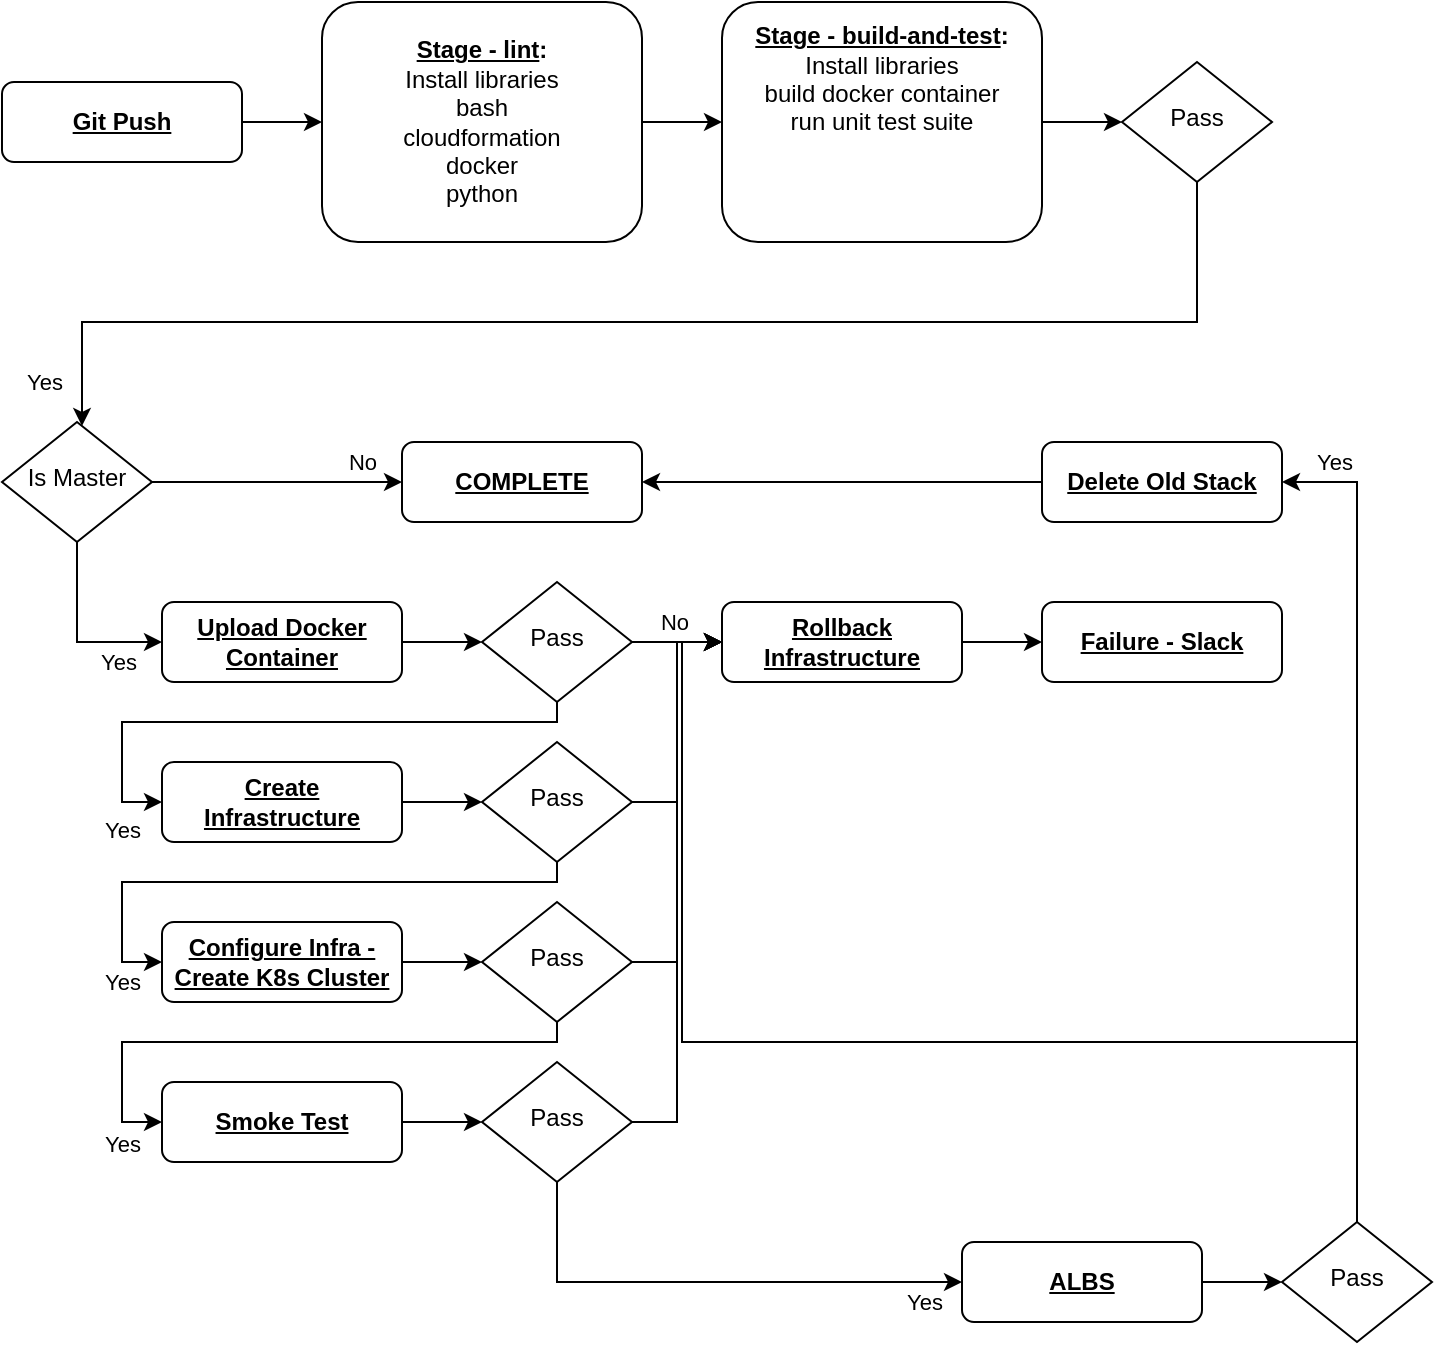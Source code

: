 <mxfile version="18.0.6" type="device"><diagram id="C5RBs43oDa-KdzZeNtuy" name="Page-1"><mxGraphModel dx="1426" dy="852" grid="1" gridSize="10" guides="1" tooltips="1" connect="1" arrows="1" fold="1" page="1" pageScale="1" pageWidth="827" pageHeight="1169" math="0" shadow="0"><root><mxCell id="WIyWlLk6GJQsqaUBKTNV-0"/><mxCell id="WIyWlLk6GJQsqaUBKTNV-1" parent="WIyWlLk6GJQsqaUBKTNV-0"/><mxCell id="Rs7eoe6wcjswB2rvAZAv-16" style="edgeStyle=orthogonalEdgeStyle;rounded=0;orthogonalLoop=1;jettySize=auto;html=1;" parent="WIyWlLk6GJQsqaUBKTNV-1" source="Rs7eoe6wcjswB2rvAZAv-0" target="Rs7eoe6wcjswB2rvAZAv-1" edge="1"><mxGeometry relative="1" as="geometry"/></mxCell><mxCell id="Rs7eoe6wcjswB2rvAZAv-0" value="&lt;b&gt;&lt;u&gt;Git Push&lt;/u&gt;&lt;/b&gt;" style="rounded=1;whiteSpace=wrap;html=1;fontSize=12;glass=0;strokeWidth=1;shadow=0;" parent="WIyWlLk6GJQsqaUBKTNV-1" vertex="1"><mxGeometry x="40" y="80" width="120" height="40" as="geometry"/></mxCell><mxCell id="Rs7eoe6wcjswB2rvAZAv-15" style="edgeStyle=orthogonalEdgeStyle;rounded=0;orthogonalLoop=1;jettySize=auto;html=1;entryX=0;entryY=0.5;entryDx=0;entryDy=0;" parent="WIyWlLk6GJQsqaUBKTNV-1" source="Rs7eoe6wcjswB2rvAZAv-1" target="Rs7eoe6wcjswB2rvAZAv-8" edge="1"><mxGeometry relative="1" as="geometry"/></mxCell><mxCell id="Rs7eoe6wcjswB2rvAZAv-1" value="&lt;b&gt;&lt;u&gt;Stage - lint&lt;/u&gt;:&lt;br&gt;&lt;/b&gt;Install libraries&lt;br&gt;bash&lt;br&gt;cloudformation&lt;br&gt;docker&lt;br&gt;python&lt;br&gt;" style="rounded=1;whiteSpace=wrap;html=1;fontSize=12;glass=0;strokeWidth=1;shadow=0;" parent="WIyWlLk6GJQsqaUBKTNV-1" vertex="1"><mxGeometry x="200" y="40" width="160" height="120" as="geometry"/></mxCell><mxCell id="Rs7eoe6wcjswB2rvAZAv-2" value="&lt;b&gt;&lt;u&gt;Failure - Slack&lt;/u&gt;&lt;/b&gt;" style="rounded=1;whiteSpace=wrap;html=1;fontSize=12;glass=0;strokeWidth=1;shadow=0;" parent="WIyWlLk6GJQsqaUBKTNV-1" vertex="1"><mxGeometry x="560" y="340" width="120" height="40" as="geometry"/></mxCell><mxCell id="Rs7eoe6wcjswB2rvAZAv-3" value="&lt;b&gt;&lt;u&gt;COMPLETE&lt;/u&gt;&lt;/b&gt;" style="rounded=1;whiteSpace=wrap;html=1;fontSize=12;glass=0;strokeWidth=1;shadow=0;" parent="WIyWlLk6GJQsqaUBKTNV-1" vertex="1"><mxGeometry x="240" y="260" width="120" height="40" as="geometry"/></mxCell><mxCell id="Rs7eoe6wcjswB2rvAZAv-17" style="edgeStyle=orthogonalEdgeStyle;rounded=0;orthogonalLoop=1;jettySize=auto;html=1;" parent="WIyWlLk6GJQsqaUBKTNV-1" source="Rs7eoe6wcjswB2rvAZAv-8" target="Rs7eoe6wcjswB2rvAZAv-12" edge="1"><mxGeometry relative="1" as="geometry"/></mxCell><mxCell id="Rs7eoe6wcjswB2rvAZAv-8" value="&lt;b&gt;&lt;u&gt;Stage - build-and-test&lt;/u&gt;:&lt;br&gt;&lt;/b&gt;Install libraries&lt;br&gt;build docker container&lt;br&gt;run unit test suite&lt;br&gt;&lt;br&gt;&lt;br&gt;&lt;br&gt;" style="rounded=1;whiteSpace=wrap;html=1;fontSize=12;glass=0;strokeWidth=1;shadow=0;" parent="WIyWlLk6GJQsqaUBKTNV-1" vertex="1"><mxGeometry x="400" y="40" width="160" height="120" as="geometry"/></mxCell><mxCell id="Rs7eoe6wcjswB2rvAZAv-19" style="edgeStyle=orthogonalEdgeStyle;rounded=0;orthogonalLoop=1;jettySize=auto;html=1;" parent="WIyWlLk6GJQsqaUBKTNV-1" source="Rs7eoe6wcjswB2rvAZAv-12" target="Rs7eoe6wcjswB2rvAZAv-18" edge="1"><mxGeometry relative="1" as="geometry"><Array as="points"><mxPoint x="638" y="200"/><mxPoint x="80" y="200"/></Array></mxGeometry></mxCell><mxCell id="Rs7eoe6wcjswB2rvAZAv-20" value="Yes" style="edgeLabel;html=1;align=center;verticalAlign=middle;resizable=0;points=[];" parent="Rs7eoe6wcjswB2rvAZAv-19" vertex="1" connectable="0"><mxGeometry x="0.745" relative="1" as="geometry"><mxPoint x="-54" y="30" as="offset"/></mxGeometry></mxCell><mxCell id="Rs7eoe6wcjswB2rvAZAv-12" value="Pass" style="rhombus;whiteSpace=wrap;html=1;shadow=0;fontFamily=Helvetica;fontSize=12;align=center;strokeWidth=1;spacing=6;spacingTop=-4;" parent="WIyWlLk6GJQsqaUBKTNV-1" vertex="1"><mxGeometry x="600" y="70" width="75" height="60" as="geometry"/></mxCell><mxCell id="Rs7eoe6wcjswB2rvAZAv-23" style="edgeStyle=orthogonalEdgeStyle;rounded=0;orthogonalLoop=1;jettySize=auto;html=1;" parent="WIyWlLk6GJQsqaUBKTNV-1" source="Rs7eoe6wcjswB2rvAZAv-18" target="Rs7eoe6wcjswB2rvAZAv-3" edge="1"><mxGeometry relative="1" as="geometry"/></mxCell><mxCell id="Rs7eoe6wcjswB2rvAZAv-24" value="No" style="edgeLabel;html=1;align=center;verticalAlign=middle;resizable=0;points=[];" parent="Rs7eoe6wcjswB2rvAZAv-23" vertex="1" connectable="0"><mxGeometry x="0.151" y="-3" relative="1" as="geometry"><mxPoint x="33" y="-13" as="offset"/></mxGeometry></mxCell><mxCell id="Rs7eoe6wcjswB2rvAZAv-26" style="edgeStyle=orthogonalEdgeStyle;rounded=0;orthogonalLoop=1;jettySize=auto;html=1;entryX=0;entryY=0.5;entryDx=0;entryDy=0;" parent="WIyWlLk6GJQsqaUBKTNV-1" source="Rs7eoe6wcjswB2rvAZAv-18" target="Rs7eoe6wcjswB2rvAZAv-25" edge="1"><mxGeometry relative="1" as="geometry"><Array as="points"><mxPoint x="78" y="360"/></Array></mxGeometry></mxCell><mxCell id="Rs7eoe6wcjswB2rvAZAv-49" value="Yes" style="edgeLabel;html=1;align=center;verticalAlign=middle;resizable=0;points=[];" parent="Rs7eoe6wcjswB2rvAZAv-26" vertex="1" connectable="0"><mxGeometry x="0.503" y="4" relative="1" as="geometry"><mxPoint x="1" y="14" as="offset"/></mxGeometry></mxCell><mxCell id="Rs7eoe6wcjswB2rvAZAv-18" value="Is Master" style="rhombus;whiteSpace=wrap;html=1;shadow=0;fontFamily=Helvetica;fontSize=12;align=center;strokeWidth=1;spacing=6;spacingTop=-4;" parent="WIyWlLk6GJQsqaUBKTNV-1" vertex="1"><mxGeometry x="40" y="250" width="75" height="60" as="geometry"/></mxCell><mxCell id="Rs7eoe6wcjswB2rvAZAv-30" style="edgeStyle=orthogonalEdgeStyle;rounded=0;orthogonalLoop=1;jettySize=auto;html=1;" parent="WIyWlLk6GJQsqaUBKTNV-1" source="Rs7eoe6wcjswB2rvAZAv-25" target="Rs7eoe6wcjswB2rvAZAv-29" edge="1"><mxGeometry relative="1" as="geometry"/></mxCell><mxCell id="Rs7eoe6wcjswB2rvAZAv-25" value="&lt;b&gt;&lt;u&gt;Upload Docker Container&lt;/u&gt;&lt;/b&gt;" style="rounded=1;whiteSpace=wrap;html=1;fontSize=12;glass=0;strokeWidth=1;shadow=0;" parent="WIyWlLk6GJQsqaUBKTNV-1" vertex="1"><mxGeometry x="120" y="340" width="120" height="40" as="geometry"/></mxCell><mxCell id="Rs7eoe6wcjswB2rvAZAv-35" style="edgeStyle=orthogonalEdgeStyle;rounded=0;orthogonalLoop=1;jettySize=auto;html=1;entryX=0;entryY=0.5;entryDx=0;entryDy=0;" parent="WIyWlLk6GJQsqaUBKTNV-1" source="Rs7eoe6wcjswB2rvAZAv-29" target="Rs7eoe6wcjswB2rvAZAv-34" edge="1"><mxGeometry relative="1" as="geometry"/></mxCell><mxCell id="Rs7eoe6wcjswB2rvAZAv-36" value="No" style="edgeLabel;html=1;align=center;verticalAlign=middle;resizable=0;points=[];" parent="Rs7eoe6wcjswB2rvAZAv-35" vertex="1" connectable="0"><mxGeometry x="-0.067" relative="1" as="geometry"><mxPoint y="-10" as="offset"/></mxGeometry></mxCell><mxCell id="Rs7eoe6wcjswB2rvAZAv-39" style="edgeStyle=orthogonalEdgeStyle;rounded=0;orthogonalLoop=1;jettySize=auto;html=1;entryX=0;entryY=0.5;entryDx=0;entryDy=0;" parent="WIyWlLk6GJQsqaUBKTNV-1" source="Rs7eoe6wcjswB2rvAZAv-29" target="Rs7eoe6wcjswB2rvAZAv-38" edge="1"><mxGeometry relative="1" as="geometry"><Array as="points"><mxPoint x="318" y="400"/><mxPoint x="100" y="400"/><mxPoint x="100" y="440"/></Array></mxGeometry></mxCell><mxCell id="Rs7eoe6wcjswB2rvAZAv-47" value="Yes" style="edgeLabel;html=1;align=center;verticalAlign=middle;resizable=0;points=[];" parent="Rs7eoe6wcjswB2rvAZAv-39" vertex="1" connectable="0"><mxGeometry x="0.662" y="-2" relative="1" as="geometry"><mxPoint x="2" y="42" as="offset"/></mxGeometry></mxCell><mxCell id="Rs7eoe6wcjswB2rvAZAv-29" value="Pass" style="rhombus;whiteSpace=wrap;html=1;shadow=0;fontFamily=Helvetica;fontSize=12;align=center;strokeWidth=1;spacing=6;spacingTop=-4;" parent="WIyWlLk6GJQsqaUBKTNV-1" vertex="1"><mxGeometry x="280" y="330" width="75" height="60" as="geometry"/></mxCell><mxCell id="Rs7eoe6wcjswB2rvAZAv-37" style="edgeStyle=orthogonalEdgeStyle;rounded=0;orthogonalLoop=1;jettySize=auto;html=1;" parent="WIyWlLk6GJQsqaUBKTNV-1" source="Rs7eoe6wcjswB2rvAZAv-34" target="Rs7eoe6wcjswB2rvAZAv-2" edge="1"><mxGeometry relative="1" as="geometry"/></mxCell><mxCell id="Rs7eoe6wcjswB2rvAZAv-34" value="&lt;b&gt;&lt;u&gt;Rollback Infrastructure&lt;/u&gt;&lt;/b&gt;" style="rounded=1;whiteSpace=wrap;html=1;fontSize=12;glass=0;strokeWidth=1;shadow=0;" parent="WIyWlLk6GJQsqaUBKTNV-1" vertex="1"><mxGeometry x="400" y="340" width="120" height="40" as="geometry"/></mxCell><mxCell id="Rs7eoe6wcjswB2rvAZAv-50" style="edgeStyle=orthogonalEdgeStyle;rounded=0;orthogonalLoop=1;jettySize=auto;html=1;" parent="WIyWlLk6GJQsqaUBKTNV-1" source="Rs7eoe6wcjswB2rvAZAv-38" target="Rs7eoe6wcjswB2rvAZAv-43" edge="1"><mxGeometry relative="1" as="geometry"/></mxCell><mxCell id="Rs7eoe6wcjswB2rvAZAv-38" value="&lt;b&gt;&lt;u&gt;Create Infrastructure&lt;/u&gt;&lt;/b&gt;" style="rounded=1;whiteSpace=wrap;html=1;fontSize=12;glass=0;strokeWidth=1;shadow=0;" parent="WIyWlLk6GJQsqaUBKTNV-1" vertex="1"><mxGeometry x="120" y="420" width="120" height="40" as="geometry"/></mxCell><mxCell id="Rs7eoe6wcjswB2rvAZAv-41" style="edgeStyle=orthogonalEdgeStyle;rounded=0;orthogonalLoop=1;jettySize=auto;html=1;entryX=0;entryY=0.5;entryDx=0;entryDy=0;" parent="WIyWlLk6GJQsqaUBKTNV-1" source="Rs7eoe6wcjswB2rvAZAv-43" target="Rs7eoe6wcjswB2rvAZAv-34" edge="1"><mxGeometry relative="1" as="geometry"><mxPoint x="400" y="460" as="targetPoint"/></mxGeometry></mxCell><mxCell id="Rs7eoe6wcjswB2rvAZAv-54" style="edgeStyle=orthogonalEdgeStyle;rounded=0;orthogonalLoop=1;jettySize=auto;html=1;entryX=0;entryY=0.5;entryDx=0;entryDy=0;" parent="WIyWlLk6GJQsqaUBKTNV-1" source="Rs7eoe6wcjswB2rvAZAv-43" target="Rs7eoe6wcjswB2rvAZAv-52" edge="1"><mxGeometry relative="1" as="geometry"><Array as="points"><mxPoint x="318" y="480"/><mxPoint x="100" y="480"/><mxPoint x="100" y="520"/></Array></mxGeometry></mxCell><mxCell id="Rs7eoe6wcjswB2rvAZAv-55" value="Yes" style="edgeLabel;html=1;align=center;verticalAlign=middle;resizable=0;points=[];" parent="Rs7eoe6wcjswB2rvAZAv-54" vertex="1" connectable="0"><mxGeometry x="0.777" relative="1" as="geometry"><mxPoint y="22" as="offset"/></mxGeometry></mxCell><mxCell id="Rs7eoe6wcjswB2rvAZAv-43" value="Pass" style="rhombus;whiteSpace=wrap;html=1;shadow=0;fontFamily=Helvetica;fontSize=12;align=center;strokeWidth=1;spacing=6;spacingTop=-4;" parent="WIyWlLk6GJQsqaUBKTNV-1" vertex="1"><mxGeometry x="280" y="410" width="75" height="60" as="geometry"/></mxCell><mxCell id="Rs7eoe6wcjswB2rvAZAv-51" style="edgeStyle=orthogonalEdgeStyle;rounded=0;orthogonalLoop=1;jettySize=auto;html=1;" parent="WIyWlLk6GJQsqaUBKTNV-1" source="Rs7eoe6wcjswB2rvAZAv-52" target="Rs7eoe6wcjswB2rvAZAv-53" edge="1"><mxGeometry relative="1" as="geometry"/></mxCell><mxCell id="Rs7eoe6wcjswB2rvAZAv-52" value="&lt;b&gt;&lt;u&gt;Configure Infra - Create K8s Cluster&lt;/u&gt;&lt;/b&gt;" style="rounded=1;whiteSpace=wrap;html=1;fontSize=12;glass=0;strokeWidth=1;shadow=0;" parent="WIyWlLk6GJQsqaUBKTNV-1" vertex="1"><mxGeometry x="120" y="500" width="120" height="40" as="geometry"/></mxCell><mxCell id="Rs7eoe6wcjswB2rvAZAv-56" style="edgeStyle=orthogonalEdgeStyle;rounded=0;orthogonalLoop=1;jettySize=auto;html=1;entryX=0;entryY=0.5;entryDx=0;entryDy=0;" parent="WIyWlLk6GJQsqaUBKTNV-1" source="Rs7eoe6wcjswB2rvAZAv-53" target="Rs7eoe6wcjswB2rvAZAv-34" edge="1"><mxGeometry relative="1" as="geometry"/></mxCell><mxCell id="OLpdvQHpWxJVF2QrkokO-3" style="edgeStyle=orthogonalEdgeStyle;rounded=0;orthogonalLoop=1;jettySize=auto;html=1;entryX=0;entryY=0.5;entryDx=0;entryDy=0;" parent="WIyWlLk6GJQsqaUBKTNV-1" source="Rs7eoe6wcjswB2rvAZAv-53" target="2" edge="1"><mxGeometry relative="1" as="geometry"><Array as="points"><mxPoint x="318" y="560"/><mxPoint x="100" y="560"/><mxPoint x="100" y="600"/></Array></mxGeometry></mxCell><mxCell id="Rs7eoe6wcjswB2rvAZAv-53" value="Pass" style="rhombus;whiteSpace=wrap;html=1;shadow=0;fontFamily=Helvetica;fontSize=12;align=center;strokeWidth=1;spacing=6;spacingTop=-4;" parent="WIyWlLk6GJQsqaUBKTNV-1" vertex="1"><mxGeometry x="280" y="490" width="75" height="60" as="geometry"/></mxCell><mxCell id="Rs7eoe6wcjswB2rvAZAv-67" style="edgeStyle=orthogonalEdgeStyle;rounded=0;orthogonalLoop=1;jettySize=auto;html=1;entryX=0;entryY=0.5;entryDx=0;entryDy=0;" parent="WIyWlLk6GJQsqaUBKTNV-1" source="Rs7eoe6wcjswB2rvAZAv-64" target="Rs7eoe6wcjswB2rvAZAv-66" edge="1"><mxGeometry relative="1" as="geometry"/></mxCell><mxCell id="Rs7eoe6wcjswB2rvAZAv-64" value="&lt;b&gt;&lt;u&gt;ALBS&lt;/u&gt;&lt;/b&gt;" style="rounded=1;whiteSpace=wrap;html=1;fontSize=12;glass=0;strokeWidth=1;shadow=0;" parent="WIyWlLk6GJQsqaUBKTNV-1" vertex="1"><mxGeometry x="520" y="660" width="120" height="40" as="geometry"/></mxCell><mxCell id="Rs7eoe6wcjswB2rvAZAv-68" style="edgeStyle=orthogonalEdgeStyle;rounded=0;orthogonalLoop=1;jettySize=auto;html=1;entryX=0;entryY=0.5;entryDx=0;entryDy=0;" parent="WIyWlLk6GJQsqaUBKTNV-1" source="Rs7eoe6wcjswB2rvAZAv-66" target="Rs7eoe6wcjswB2rvAZAv-34" edge="1"><mxGeometry relative="1" as="geometry"><Array as="points"><mxPoint x="718" y="560"/><mxPoint x="380" y="560"/><mxPoint x="380" y="360"/></Array></mxGeometry></mxCell><mxCell id="Rs7eoe6wcjswB2rvAZAv-71" value="Yes" style="edgeStyle=orthogonalEdgeStyle;rounded=0;orthogonalLoop=1;jettySize=auto;html=1;entryX=1;entryY=0.5;entryDx=0;entryDy=0;" parent="WIyWlLk6GJQsqaUBKTNV-1" source="Rs7eoe6wcjswB2rvAZAv-66" target="Rs7eoe6wcjswB2rvAZAv-70" edge="1"><mxGeometry x="0.878" y="-10" relative="1" as="geometry"><mxPoint x="1" as="offset"/></mxGeometry></mxCell><mxCell id="Rs7eoe6wcjswB2rvAZAv-66" value="Pass" style="rhombus;whiteSpace=wrap;html=1;shadow=0;fontFamily=Helvetica;fontSize=12;align=center;strokeWidth=1;spacing=6;spacingTop=-4;" parent="WIyWlLk6GJQsqaUBKTNV-1" vertex="1"><mxGeometry x="680" y="650" width="75" height="60" as="geometry"/></mxCell><mxCell id="Rs7eoe6wcjswB2rvAZAv-72" style="edgeStyle=orthogonalEdgeStyle;rounded=0;orthogonalLoop=1;jettySize=auto;html=1;" parent="WIyWlLk6GJQsqaUBKTNV-1" source="Rs7eoe6wcjswB2rvAZAv-70" target="Rs7eoe6wcjswB2rvAZAv-3" edge="1"><mxGeometry relative="1" as="geometry"/></mxCell><mxCell id="Rs7eoe6wcjswB2rvAZAv-70" value="&lt;b&gt;&lt;u&gt;Delete Old Stack&lt;/u&gt;&lt;/b&gt;" style="rounded=1;whiteSpace=wrap;html=1;fontSize=12;glass=0;strokeWidth=1;shadow=0;" parent="WIyWlLk6GJQsqaUBKTNV-1" vertex="1"><mxGeometry x="560" y="260" width="120" height="40" as="geometry"/></mxCell><mxCell id="0" value="Yes" style="edgeLabel;html=1;align=center;verticalAlign=middle;resizable=0;points=[];" parent="WIyWlLk6GJQsqaUBKTNV-1" vertex="1" connectable="0"><mxGeometry x="100" y="610.5" as="geometry"/></mxCell><mxCell id="1" style="edgeStyle=orthogonalEdgeStyle;rounded=0;orthogonalLoop=1;jettySize=auto;html=1;" parent="WIyWlLk6GJQsqaUBKTNV-1" source="2" target="3" edge="1"><mxGeometry relative="1" as="geometry"/></mxCell><mxCell id="2" value="&lt;b&gt;&lt;u&gt;Smoke Test&lt;/u&gt;&lt;/b&gt;" style="rounded=1;whiteSpace=wrap;html=1;fontSize=12;glass=0;strokeWidth=1;shadow=0;" parent="WIyWlLk6GJQsqaUBKTNV-1" vertex="1"><mxGeometry x="120" y="580" width="120" height="40" as="geometry"/></mxCell><mxCell id="OLpdvQHpWxJVF2QrkokO-4" style="edgeStyle=orthogonalEdgeStyle;rounded=0;orthogonalLoop=1;jettySize=auto;html=1;entryX=0;entryY=0.5;entryDx=0;entryDy=0;" parent="WIyWlLk6GJQsqaUBKTNV-1" source="3" target="Rs7eoe6wcjswB2rvAZAv-34" edge="1"><mxGeometry relative="1" as="geometry"/></mxCell><mxCell id="OLpdvQHpWxJVF2QrkokO-5" value="Yes" style="edgeStyle=orthogonalEdgeStyle;rounded=0;orthogonalLoop=1;jettySize=auto;html=1;entryX=0;entryY=0.5;entryDx=0;entryDy=0;" parent="WIyWlLk6GJQsqaUBKTNV-1" source="3" target="Rs7eoe6wcjswB2rvAZAv-64" edge="1"><mxGeometry x="0.845" y="-10" relative="1" as="geometry"><Array as="points"><mxPoint x="318" y="680"/></Array><mxPoint as="offset"/><mxPoint x="200" y="680" as="targetPoint"/></mxGeometry></mxCell><mxCell id="3" value="Pass" style="rhombus;whiteSpace=wrap;html=1;shadow=0;fontFamily=Helvetica;fontSize=12;align=center;strokeWidth=1;spacing=6;spacingTop=-4;" parent="WIyWlLk6GJQsqaUBKTNV-1" vertex="1"><mxGeometry x="280" y="570" width="75" height="60" as="geometry"/></mxCell></root></mxGraphModel></diagram></mxfile>